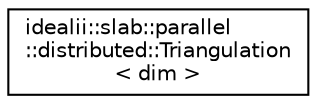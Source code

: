 digraph "Graphical Class Hierarchy"
{
 // LATEX_PDF_SIZE
  edge [fontname="Helvetica",fontsize="10",labelfontname="Helvetica",labelfontsize="10"];
  node [fontname="Helvetica",fontsize="10",shape=record];
  rankdir="LR";
  Node0 [label="idealii::slab::parallel\l::distributed::Triangulation\l\< dim \>",height=0.2,width=0.4,color="black", fillcolor="white", style="filled",URL="$classidealii_1_1slab_1_1parallel_1_1distributed_1_1Triangulation.html",tooltip="Actual Triangulation for a specific slab with an MPI distributed spatial mesh."];
}
